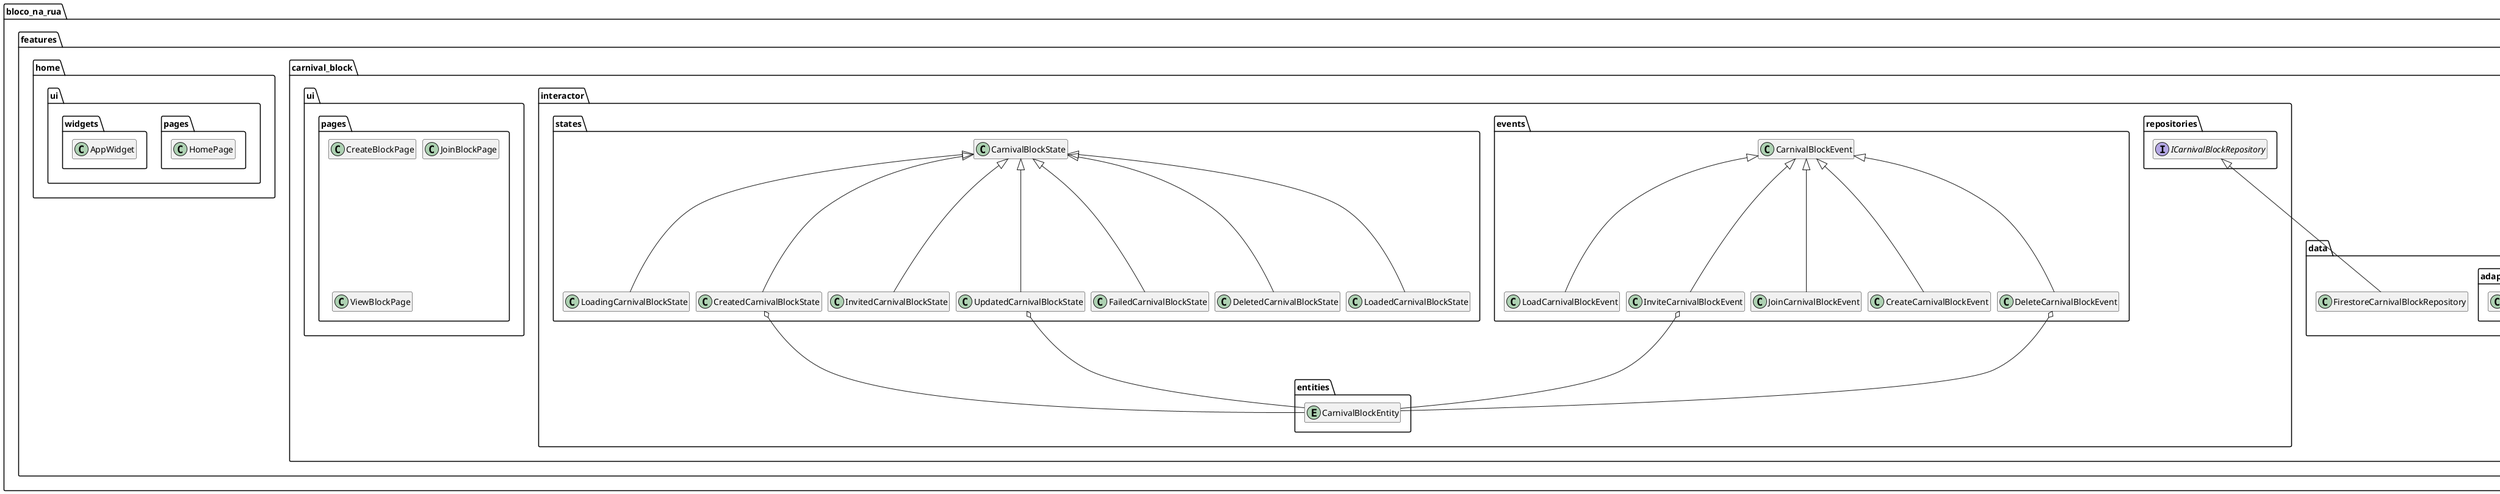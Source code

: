 @startuml bloco_na_rua
set namespaceSeparator ::
' left to right direction

hide methods
hide attributes
hide classes
' hide <<tag>>

skinparam{
  DefaultFontName Fira Code Retina
  DefaultMonospacedFontName Fira Code Retina
  Nodesep 10
}

class "bloco_na_rua::features::auth::data::services::adapters::UserAdapter" {
}

class "bloco_na_rua::features::auth::data::services::FirebaseAuthService" {
}

"bloco_na_rua::features::auth::interactor::services::IAuthService" <|-- "bloco_na_rua::features::auth::data::services::FirebaseAuthService"

package "bloco_na_rua::features::auth::interactor::entities" {
  ' +String id
  ' +String name
  ' +String email
  ' +String phone
  ' +String profileImage
  ' +String token
}


class "bloco_na_rua::features::auth::interactor::events::AuthEvent" {
}

class "bloco_na_rua::features::auth::interactor::events::LoginAuthEvent" {
  +String email
  +String password
}

"bloco_na_rua::features::auth::interactor::events::AuthEvent" <|-- "bloco_na_rua::features::auth::interactor::events::LoginAuthEvent"

class "bloco_na_rua::features::auth::interactor::events::CreateUserAuthEvent" {
  +String email
  +String password
  +String name
  +String phone
}

"bloco_na_rua::features::auth::interactor::events::AuthEvent" <|-- "bloco_na_rua::features::auth::interactor::events::CreateUserAuthEvent"

class "bloco_na_rua::features::auth::interactor::events::LogoutAuthEvent" {
}

"bloco_na_rua::features::auth::interactor::events::AuthEvent" <|-- "bloco_na_rua::features::auth::interactor::events::LogoutAuthEvent"

class "bloco_na_rua::features::auth::interactor::events::DeleteUserAuthEvent" {
  +UserEntity user
}

' "bloco_na_rua::features::auth::interactor::events::DeleteUserAuthEvent" o-- "bloco_na_rua::features::auth::interactor::entities::UserEntity"
"bloco_na_rua::features::auth::interactor::events::AuthEvent" <|-- "bloco_na_rua::features::auth::interactor::events::DeleteUserAuthEvent"

interface "bloco_na_rua::features::auth::interactor::services::IAuthService" {
  +dynamic login()
  +dynamic logout()
  +dynamic createUser()
  +dynamic deleteUser()
  +dynamic getUser()
}

class "bloco_na_rua::features::auth::interactor::states::AuthState" {
}

class "bloco_na_rua::features::auth::interactor::states::LoggedAuthState" {
  +UserEntity user
}

' "bloco_na_rua::features::auth::interactor::states::LoggedAuthState" o-- "bloco_na_rua::features::auth::interactor::entities::UserEntity"
"bloco_na_rua::features::auth::interactor::states::AuthState" <|-- "bloco_na_rua::features::auth::interactor::states::LoggedAuthState"

class "bloco_na_rua::features::auth::interactor::states::LogoutedAuthState" {
}

"bloco_na_rua::features::auth::interactor::states::AuthState" <|-- "bloco_na_rua::features::auth::interactor::states::LogoutedAuthState"

class "bloco_na_rua::features::auth::interactor::states::LoadingAuthState" {
}

"bloco_na_rua::features::auth::interactor::states::AuthState" <|-- "bloco_na_rua::features::auth::interactor::states::LoadingAuthState"

class "bloco_na_rua::features::auth::ui::pages::LoginPage" {
  +State<LoginPage> createState()
}

class "bloco_na_rua::features::auth::ui::pages::ProfilePage" {
  +State<ProfilePage> createState()
}

class "bloco_na_rua::features::auth::ui::pages::SignUpPage" {
  +State<SignUpPage> createState()
}

class "bloco_na_rua::features::auth::ui::widgets::ProfileIconWidget" {
  +String imagePath
  +Widget build()
  +Widget buildImage()
  +Widget buildCircle()
}

class "bloco_na_rua::features::carnival_block::data::adapters::CarnivalBlockAdapter" {
  {static} +CarnivalBlockEntity fromFireStoreRepository()
}

class "bloco_na_rua::features::carnival_block::data::::FirestoreCarnivalBlockRepository" {
  +dynamic createCarnivalBlock()
  +dynamic getInviteCode()
  +dynamic deleteCarnivalBlock()
  +dynamic getCarnivalBlocksList()
  +dynamic updateCarnivalBlock()
  +dynamic joinCarnivalBlock()
}

"bloco_na_rua::features::carnival_block::interactor::repositories::ICarnivalBlockRepository" <|-- "bloco_na_rua::features::carnival_block::data::::FirestoreCarnivalBlockRepository"

entity "bloco_na_rua::features::carnival_block::interactor::entities::CarnivalBlockEntity" {
  +String managersCode
  +String inviteCode
  +String name
  +String owner
  +List<Map<String, dynamic>> managers
  +List<Map<String, dynamic>> percussion
  +int hashCode
  +bool ==()
}

class "bloco_na_rua::features::carnival_block::interactor::events::CarnivalBlockEvent" {
}

class "bloco_na_rua::features::carnival_block::interactor::events::LoadCarnivalBlockEvent" {
  +String email
}

"bloco_na_rua::features::carnival_block::interactor::events::CarnivalBlockEvent" <|-- "bloco_na_rua::features::carnival_block::interactor::events::LoadCarnivalBlockEvent"

class "bloco_na_rua::features::carnival_block::interactor::events::InviteCarnivalBlockEvent" {
  +CarnivalBlockEntity carnivalBlock
}

"bloco_na_rua::features::carnival_block::interactor::events::InviteCarnivalBlockEvent" o-- "bloco_na_rua::features::carnival_block::interactor::entities::CarnivalBlockEntity"
"bloco_na_rua::features::carnival_block::interactor::events::CarnivalBlockEvent" <|-- "bloco_na_rua::features::carnival_block::interactor::events::InviteCarnivalBlockEvent"

class "bloco_na_rua::features::carnival_block::interactor::events::JoinCarnivalBlockEvent" {
  +String blockCode
  +String sessionEmail
}

"bloco_na_rua::features::carnival_block::interactor::events::CarnivalBlockEvent" <|-- "bloco_na_rua::features::carnival_block::interactor::events::JoinCarnivalBlockEvent"

class "bloco_na_rua::features::carnival_block::interactor::events::CreateCarnivalBlockEvent" {
  +int id
  +String name
  +String owner
}

"bloco_na_rua::features::carnival_block::interactor::events::CarnivalBlockEvent" <|-- "bloco_na_rua::features::carnival_block::interactor::events::CreateCarnivalBlockEvent"

class "bloco_na_rua::features::carnival_block::interactor::events::DeleteCarnivalBlockEvent" {
  +CarnivalBlockEntity carnivalBlock
  +String email
}

"bloco_na_rua::features::carnival_block::interactor::events::DeleteCarnivalBlockEvent" o-- "bloco_na_rua::features::carnival_block::interactor::entities::CarnivalBlockEntity"
"bloco_na_rua::features::carnival_block::interactor::events::CarnivalBlockEvent" <|-- "bloco_na_rua::features::carnival_block::interactor::events::DeleteCarnivalBlockEvent"

interface "bloco_na_rua::features::carnival_block::interactor::repositories::ICarnivalBlockRepository" {
  +dynamic createCarnivalBlock()
  +dynamic getInviteCode()
  +dynamic getCarnivalBlocksList()
  +dynamic updateCarnivalBlock()
  +dynamic joinCarnivalBlock()
  +dynamic deleteCarnivalBlock()
}

class "bloco_na_rua::features::carnival_block::interactor::states::CarnivalBlockState" {
}

class "bloco_na_rua::features::carnival_block::interactor::states::LoadingCarnivalBlockState" {
}

"bloco_na_rua::features::carnival_block::interactor::states::CarnivalBlockState" <|-- "bloco_na_rua::features::carnival_block::interactor::states::LoadingCarnivalBlockState"

class "bloco_na_rua::features::carnival_block::interactor::states::CreatedCarnivalBlockState" {
  +CarnivalBlockEntity carnivalBlock
}

"bloco_na_rua::features::carnival_block::interactor::states::CreatedCarnivalBlockState" o-- "bloco_na_rua::features::carnival_block::interactor::entities::CarnivalBlockEntity"
"bloco_na_rua::features::carnival_block::interactor::states::CarnivalBlockState" <|-- "bloco_na_rua::features::carnival_block::interactor::states::CreatedCarnivalBlockState"

class "bloco_na_rua::features::carnival_block::interactor::states::InvitedCarnivalBlockState" {
  +String inviteCode
}

"bloco_na_rua::features::carnival_block::interactor::states::CarnivalBlockState" <|-- "bloco_na_rua::features::carnival_block::interactor::states::InvitedCarnivalBlockState"

class "bloco_na_rua::features::carnival_block::interactor::states::UpdatedCarnivalBlockState" {
  +CarnivalBlockEntity carnivalBlock
}

"bloco_na_rua::features::carnival_block::interactor::states::UpdatedCarnivalBlockState" o-- "bloco_na_rua::features::carnival_block::interactor::entities::CarnivalBlockEntity"
"bloco_na_rua::features::carnival_block::interactor::states::CarnivalBlockState" <|-- "bloco_na_rua::features::carnival_block::interactor::states::UpdatedCarnivalBlockState"

class "bloco_na_rua::features::carnival_block::interactor::states::FailedCarnivalBlockState" {
  +String errorMessage
}

"bloco_na_rua::features::carnival_block::interactor::states::CarnivalBlockState" <|-- "bloco_na_rua::features::carnival_block::interactor::states::FailedCarnivalBlockState"

class "bloco_na_rua::features::carnival_block::interactor::states::DeletedCarnivalBlockState" {
}

"bloco_na_rua::features::carnival_block::interactor::states::CarnivalBlockState" <|-- "bloco_na_rua::features::carnival_block::interactor::states::DeletedCarnivalBlockState"

class "bloco_na_rua::features::carnival_block::interactor::states::LoadedCarnivalBlockState" {
  +String sessionEmail
  +List<CarnivalBlockEntity> blockList
}

"bloco_na_rua::features::carnival_block::interactor::states::CarnivalBlockState" <|-- "bloco_na_rua::features::carnival_block::interactor::states::LoadedCarnivalBlockState"

class "bloco_na_rua::features::carnival_block::ui::pages::CreateBlockPage" {
  +State<CreateBlockPage> createState()
}

class "bloco_na_rua::features::carnival_block::ui::pages::JoinBlockPage" {
  +State<JoinBlockPage> createState()
}

class "bloco_na_rua::features::carnival_block::ui::pages::ViewBlockPage" {
  +State<ViewBlockPage> createState()
}

class "bloco_na_rua::features::home::ui::pages::HomePage" {
  +State<HomePage> createState()
}

class "bloco_na_rua::features::home::ui::widgets::AppWidget" {
  +State<AppWidget> createState()
}


@enduml